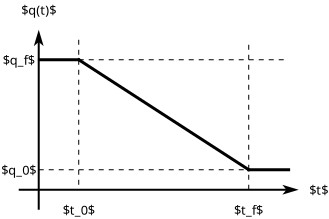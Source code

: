 <?xml version="1.0" encoding="UTF-8"?>
<dia:diagram xmlns:dia="http://www.lysator.liu.se/~alla/dia/">
  <dia:layer name="Background" visible="true" active="true">
    <dia:group>
      <dia:group>
        <dia:group>
          <dia:object type="Standard - Text" version="1" id="O0">
            <dia:attribute name="obj_pos">
              <dia:point val="34.5,21"/>
            </dia:attribute>
            <dia:attribute name="obj_bb">
              <dia:rectangle val="33.695,20.626;35.305,21.374"/>
            </dia:attribute>
            <dia:attribute name="text">
              <dia:composite type="text">
                <dia:attribute name="string">
                  <dia:string>#$t_f$#</dia:string>
                </dia:attribute>
                <dia:attribute name="font">
                  <dia:font family="sans" style="0" name="Helvetica"/>
                </dia:attribute>
                <dia:attribute name="height">
                  <dia:real val="0.8"/>
                </dia:attribute>
                <dia:attribute name="pos">
                  <dia:point val="34.5,21.221"/>
                </dia:attribute>
                <dia:attribute name="color">
                  <dia:color val="#000000"/>
                </dia:attribute>
                <dia:attribute name="alignment">
                  <dia:enum val="1"/>
                </dia:attribute>
              </dia:composite>
            </dia:attribute>
            <dia:attribute name="valign">
              <dia:enum val="2"/>
            </dia:attribute>
          </dia:object>
          <dia:object type="Standard - Line" version="0" id="O1">
            <dia:attribute name="obj_pos">
              <dia:point val="34.5,20"/>
            </dia:attribute>
            <dia:attribute name="obj_bb">
              <dia:rectangle val="34.475,12.475;34.525,20.025"/>
            </dia:attribute>
            <dia:attribute name="conn_endpoints">
              <dia:point val="34.5,20"/>
              <dia:point val="34.5,12.5"/>
            </dia:attribute>
            <dia:attribute name="numcp">
              <dia:int val="1"/>
            </dia:attribute>
            <dia:attribute name="line_width">
              <dia:real val="0.05"/>
            </dia:attribute>
            <dia:attribute name="line_style">
              <dia:enum val="1"/>
            </dia:attribute>
            <dia:attribute name="dashlength">
              <dia:real val="0.25"/>
            </dia:attribute>
          </dia:object>
        </dia:group>
        <dia:group>
          <dia:object type="Standard - Text" version="1" id="O2">
            <dia:attribute name="obj_pos">
              <dia:point val="23,13.5"/>
            </dia:attribute>
            <dia:attribute name="obj_bb">
              <dia:rectangle val="22.116,13.126;23.884,13.874"/>
            </dia:attribute>
            <dia:attribute name="text">
              <dia:composite type="text">
                <dia:attribute name="string">
                  <dia:string>#$q_f$#</dia:string>
                </dia:attribute>
                <dia:attribute name="font">
                  <dia:font family="sans" style="0" name="Helvetica"/>
                </dia:attribute>
                <dia:attribute name="height">
                  <dia:real val="0.8"/>
                </dia:attribute>
                <dia:attribute name="pos">
                  <dia:point val="23,13.721"/>
                </dia:attribute>
                <dia:attribute name="color">
                  <dia:color val="#000000"/>
                </dia:attribute>
                <dia:attribute name="alignment">
                  <dia:enum val="1"/>
                </dia:attribute>
              </dia:composite>
            </dia:attribute>
            <dia:attribute name="valign">
              <dia:enum val="2"/>
            </dia:attribute>
          </dia:object>
          <dia:object type="Standard - Line" version="0" id="O3">
            <dia:attribute name="obj_pos">
              <dia:point val="24,13.5"/>
            </dia:attribute>
            <dia:attribute name="obj_bb">
              <dia:rectangle val="23.975,13.475;36.525,13.525"/>
            </dia:attribute>
            <dia:attribute name="conn_endpoints">
              <dia:point val="24,13.5"/>
              <dia:point val="36.5,13.5"/>
            </dia:attribute>
            <dia:attribute name="numcp">
              <dia:int val="1"/>
            </dia:attribute>
            <dia:attribute name="line_width">
              <dia:real val="0.05"/>
            </dia:attribute>
            <dia:attribute name="line_style">
              <dia:enum val="1"/>
            </dia:attribute>
            <dia:attribute name="dashlength">
              <dia:real val="0.25"/>
            </dia:attribute>
          </dia:object>
        </dia:group>
        <dia:group>
          <dia:object type="Standard - Text" version="1" id="O4">
            <dia:attribute name="obj_pos">
              <dia:point val="26,21"/>
            </dia:attribute>
            <dia:attribute name="obj_bb">
              <dia:rectangle val="25.104,20.626;26.896,21.374"/>
            </dia:attribute>
            <dia:attribute name="text">
              <dia:composite type="text">
                <dia:attribute name="string">
                  <dia:string>#$t_0$#</dia:string>
                </dia:attribute>
                <dia:attribute name="font">
                  <dia:font family="sans" style="0" name="Helvetica"/>
                </dia:attribute>
                <dia:attribute name="height">
                  <dia:real val="0.8"/>
                </dia:attribute>
                <dia:attribute name="pos">
                  <dia:point val="26,21.221"/>
                </dia:attribute>
                <dia:attribute name="color">
                  <dia:color val="#000000"/>
                </dia:attribute>
                <dia:attribute name="alignment">
                  <dia:enum val="1"/>
                </dia:attribute>
              </dia:composite>
            </dia:attribute>
            <dia:attribute name="valign">
              <dia:enum val="2"/>
            </dia:attribute>
          </dia:object>
          <dia:object type="Standard - Line" version="0" id="O5">
            <dia:attribute name="obj_pos">
              <dia:point val="26,12.5"/>
            </dia:attribute>
            <dia:attribute name="obj_bb">
              <dia:rectangle val="25.975,12.475;26.025,20.025"/>
            </dia:attribute>
            <dia:attribute name="conn_endpoints">
              <dia:point val="26,12.5"/>
              <dia:point val="26,20"/>
            </dia:attribute>
            <dia:attribute name="numcp">
              <dia:int val="1"/>
            </dia:attribute>
            <dia:attribute name="line_width">
              <dia:real val="0.05"/>
            </dia:attribute>
            <dia:attribute name="line_style">
              <dia:enum val="1"/>
            </dia:attribute>
            <dia:attribute name="dashlength">
              <dia:real val="0.25"/>
            </dia:attribute>
          </dia:object>
        </dia:group>
        <dia:group>
          <dia:object type="Standard - Text" version="1" id="O6">
            <dia:attribute name="obj_pos">
              <dia:point val="23,19"/>
            </dia:attribute>
            <dia:attribute name="obj_bb">
              <dia:rectangle val="22.025,18.626;23.975,19.374"/>
            </dia:attribute>
            <dia:attribute name="text">
              <dia:composite type="text">
                <dia:attribute name="string">
                  <dia:string>#$q_0$#</dia:string>
                </dia:attribute>
                <dia:attribute name="font">
                  <dia:font family="sans" style="0" name="Helvetica"/>
                </dia:attribute>
                <dia:attribute name="height">
                  <dia:real val="0.8"/>
                </dia:attribute>
                <dia:attribute name="pos">
                  <dia:point val="23,19.221"/>
                </dia:attribute>
                <dia:attribute name="color">
                  <dia:color val="#000000"/>
                </dia:attribute>
                <dia:attribute name="alignment">
                  <dia:enum val="1"/>
                </dia:attribute>
              </dia:composite>
            </dia:attribute>
            <dia:attribute name="valign">
              <dia:enum val="2"/>
            </dia:attribute>
          </dia:object>
          <dia:object type="Standard - Line" version="0" id="O7">
            <dia:attribute name="obj_pos">
              <dia:point val="24,19"/>
            </dia:attribute>
            <dia:attribute name="obj_bb">
              <dia:rectangle val="23.975,18.975;36.525,19.025"/>
            </dia:attribute>
            <dia:attribute name="conn_endpoints">
              <dia:point val="24,19"/>
              <dia:point val="36.5,19"/>
            </dia:attribute>
            <dia:attribute name="numcp">
              <dia:int val="1"/>
            </dia:attribute>
            <dia:attribute name="line_width">
              <dia:real val="0.05"/>
            </dia:attribute>
            <dia:attribute name="line_style">
              <dia:enum val="1"/>
            </dia:attribute>
            <dia:attribute name="dashlength">
              <dia:real val="0.25"/>
            </dia:attribute>
          </dia:object>
        </dia:group>
      </dia:group>
      <dia:group>
        <dia:object type="Standard - Line" version="0" id="O8">
          <dia:attribute name="obj_pos">
            <dia:point val="24,13.5"/>
          </dia:attribute>
          <dia:attribute name="obj_bb">
            <dia:rectangle val="23.885,13.425;26.145,13.575"/>
          </dia:attribute>
          <dia:attribute name="conn_endpoints">
            <dia:point val="24,13.5"/>
            <dia:point val="26,13.5"/>
          </dia:attribute>
          <dia:attribute name="numcp">
            <dia:int val="1"/>
          </dia:attribute>
          <dia:attribute name="line_width">
            <dia:real val="0.15"/>
          </dia:attribute>
          <dia:attribute name="absolute_start_gap">
            <dia:real val="-0.04"/>
          </dia:attribute>
          <dia:attribute name="absolute_end_gap">
            <dia:real val="-0.07"/>
          </dia:attribute>
        </dia:object>
        <dia:object type="Standard - Line" version="0" id="O9">
          <dia:attribute name="obj_pos">
            <dia:point val="34.5,19"/>
          </dia:attribute>
          <dia:attribute name="obj_bb">
            <dia:rectangle val="34.355,18.925;36.645,19.075"/>
          </dia:attribute>
          <dia:attribute name="conn_endpoints">
            <dia:point val="34.5,19"/>
            <dia:point val="36.5,19"/>
          </dia:attribute>
          <dia:attribute name="numcp">
            <dia:int val="1"/>
          </dia:attribute>
          <dia:attribute name="line_width">
            <dia:real val="0.15"/>
          </dia:attribute>
          <dia:attribute name="absolute_start_gap">
            <dia:real val="-0.07"/>
          </dia:attribute>
          <dia:attribute name="absolute_end_gap">
            <dia:real val="-0.07"/>
          </dia:attribute>
        </dia:object>
        <dia:object type="Standard - Line" version="0" id="O10">
          <dia:attribute name="obj_pos">
            <dia:point val="26,13.5"/>
          </dia:attribute>
          <dia:attribute name="obj_bb">
            <dia:rectangle val="25.837,13.358;34.663,19.142"/>
          </dia:attribute>
          <dia:attribute name="conn_endpoints">
            <dia:point val="26,13.5"/>
            <dia:point val="34.5,19"/>
          </dia:attribute>
          <dia:attribute name="numcp">
            <dia:int val="1"/>
          </dia:attribute>
          <dia:attribute name="line_width">
            <dia:real val="0.15"/>
          </dia:attribute>
          <dia:attribute name="absolute_start_gap">
            <dia:real val="-0.07"/>
          </dia:attribute>
          <dia:attribute name="absolute_end_gap">
            <dia:real val="-0.07"/>
          </dia:attribute>
        </dia:object>
      </dia:group>
      <dia:group>
        <dia:group>
          <dia:object type="Standard - Line" version="0" id="O11">
            <dia:attribute name="obj_pos">
              <dia:point val="23,20"/>
            </dia:attribute>
            <dia:attribute name="obj_bb">
              <dia:rectangle val="22.95,19.754;37.174,20.246"/>
            </dia:attribute>
            <dia:attribute name="conn_endpoints">
              <dia:point val="23,20"/>
              <dia:point val="37,20"/>
            </dia:attribute>
            <dia:attribute name="numcp">
              <dia:int val="1"/>
            </dia:attribute>
            <dia:attribute name="line_width">
              <dia:real val="0.1"/>
            </dia:attribute>
            <dia:attribute name="end_arrow">
              <dia:enum val="22"/>
            </dia:attribute>
            <dia:attribute name="end_arrow_length">
              <dia:real val="0.5"/>
            </dia:attribute>
            <dia:attribute name="end_arrow_width">
              <dia:real val="0.3"/>
            </dia:attribute>
          </dia:object>
          <dia:object type="Standard - Text" version="1" id="O12">
            <dia:attribute name="obj_pos">
              <dia:point val="38,20"/>
            </dia:attribute>
            <dia:attribute name="obj_bb">
              <dia:rectangle val="37.468,19.626;38.532,20.374"/>
            </dia:attribute>
            <dia:attribute name="text">
              <dia:composite type="text">
                <dia:attribute name="string">
                  <dia:string>#$t$#</dia:string>
                </dia:attribute>
                <dia:attribute name="font">
                  <dia:font family="sans" style="0" name="Helvetica"/>
                </dia:attribute>
                <dia:attribute name="height">
                  <dia:real val="0.8"/>
                </dia:attribute>
                <dia:attribute name="pos">
                  <dia:point val="38,20.221"/>
                </dia:attribute>
                <dia:attribute name="color">
                  <dia:color val="#000000"/>
                </dia:attribute>
                <dia:attribute name="alignment">
                  <dia:enum val="1"/>
                </dia:attribute>
              </dia:composite>
            </dia:attribute>
            <dia:attribute name="valign">
              <dia:enum val="2"/>
            </dia:attribute>
          </dia:object>
        </dia:group>
        <dia:group>
          <dia:object type="Standard - Line" version="0" id="O13">
            <dia:attribute name="obj_pos">
              <dia:point val="24,21"/>
            </dia:attribute>
            <dia:attribute name="obj_bb">
              <dia:rectangle val="23.754,11.826;24.246,21.05"/>
            </dia:attribute>
            <dia:attribute name="conn_endpoints">
              <dia:point val="24,21"/>
              <dia:point val="24,12"/>
            </dia:attribute>
            <dia:attribute name="numcp">
              <dia:int val="1"/>
            </dia:attribute>
            <dia:attribute name="line_width">
              <dia:real val="0.1"/>
            </dia:attribute>
            <dia:attribute name="end_arrow">
              <dia:enum val="22"/>
            </dia:attribute>
            <dia:attribute name="end_arrow_length">
              <dia:real val="0.5"/>
            </dia:attribute>
            <dia:attribute name="end_arrow_width">
              <dia:real val="0.3"/>
            </dia:attribute>
          </dia:object>
          <dia:object type="Standard - Text" version="1" id="O14">
            <dia:attribute name="obj_pos">
              <dia:point val="24,11"/>
            </dia:attribute>
            <dia:attribute name="obj_bb">
              <dia:rectangle val="23.014,10.626;24.986,11.374"/>
            </dia:attribute>
            <dia:attribute name="text">
              <dia:composite type="text">
                <dia:attribute name="string">
                  <dia:string>#$q(t)$#</dia:string>
                </dia:attribute>
                <dia:attribute name="font">
                  <dia:font family="sans" style="0" name="Helvetica"/>
                </dia:attribute>
                <dia:attribute name="height">
                  <dia:real val="0.8"/>
                </dia:attribute>
                <dia:attribute name="pos">
                  <dia:point val="24,11.221"/>
                </dia:attribute>
                <dia:attribute name="color">
                  <dia:color val="#000000"/>
                </dia:attribute>
                <dia:attribute name="alignment">
                  <dia:enum val="1"/>
                </dia:attribute>
              </dia:composite>
            </dia:attribute>
            <dia:attribute name="valign">
              <dia:enum val="2"/>
            </dia:attribute>
          </dia:object>
        </dia:group>
      </dia:group>
    </dia:group>
  </dia:layer>
</dia:diagram>
